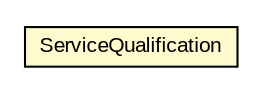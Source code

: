 #!/usr/local/bin/dot
#
# Class diagram 
# Generated by UMLGraph version R5_6-24-gf6e263 (http://www.umlgraph.org/)
#

digraph G {
	edge [fontname="arial",fontsize=10,labelfontname="arial",labelfontsize=10];
	node [fontname="arial",fontsize=10,shape=plaintext];
	nodesep=0.25;
	ranksep=0.5;
	// eu.europa.esig.dss.validation.process.qualification.trust.ServiceQualification
	c601346 [label=<<table title="eu.europa.esig.dss.validation.process.qualification.trust.ServiceQualification" border="0" cellborder="1" cellspacing="0" cellpadding="2" port="p" bgcolor="lemonChiffon" href="./ServiceQualification.html">
		<tr><td><table border="0" cellspacing="0" cellpadding="1">
<tr><td align="center" balign="center"> ServiceQualification </td></tr>
		</table></td></tr>
		</table>>, URL="./ServiceQualification.html", fontname="arial", fontcolor="black", fontsize=10.0];
}


